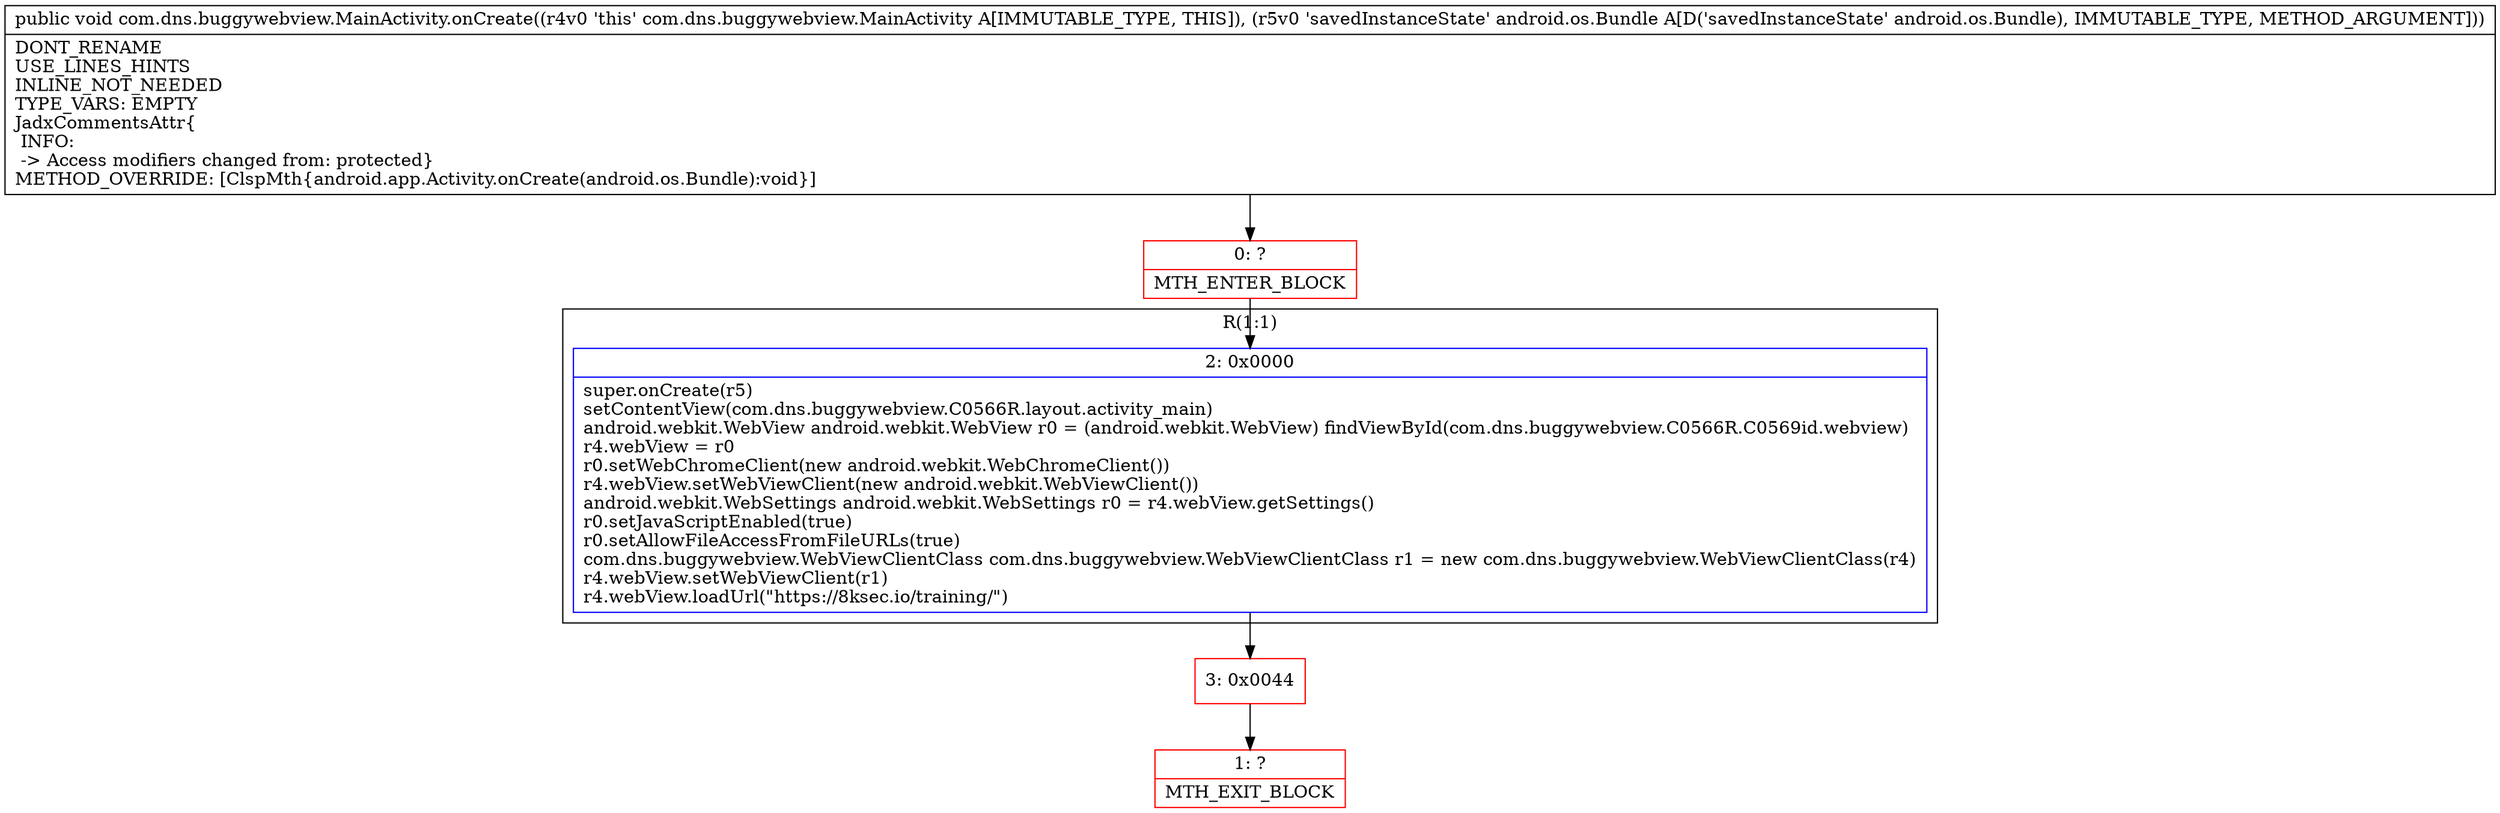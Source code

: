digraph "CFG forcom.dns.buggywebview.MainActivity.onCreate(Landroid\/os\/Bundle;)V" {
subgraph cluster_Region_588012730 {
label = "R(1:1)";
node [shape=record,color=blue];
Node_2 [shape=record,label="{2\:\ 0x0000|super.onCreate(r5)\lsetContentView(com.dns.buggywebview.C0566R.layout.activity_main)\landroid.webkit.WebView android.webkit.WebView r0 = (android.webkit.WebView) findViewById(com.dns.buggywebview.C0566R.C0569id.webview)\lr4.webView = r0\lr0.setWebChromeClient(new android.webkit.WebChromeClient())\lr4.webView.setWebViewClient(new android.webkit.WebViewClient())\landroid.webkit.WebSettings android.webkit.WebSettings r0 = r4.webView.getSettings()\lr0.setJavaScriptEnabled(true)\lr0.setAllowFileAccessFromFileURLs(true)\lcom.dns.buggywebview.WebViewClientClass com.dns.buggywebview.WebViewClientClass r1 = new com.dns.buggywebview.WebViewClientClass(r4)\lr4.webView.setWebViewClient(r1)\lr4.webView.loadUrl(\"https:\/\/8ksec.io\/training\/\")\l}"];
}
Node_0 [shape=record,color=red,label="{0\:\ ?|MTH_ENTER_BLOCK\l}"];
Node_3 [shape=record,color=red,label="{3\:\ 0x0044}"];
Node_1 [shape=record,color=red,label="{1\:\ ?|MTH_EXIT_BLOCK\l}"];
MethodNode[shape=record,label="{public void com.dns.buggywebview.MainActivity.onCreate((r4v0 'this' com.dns.buggywebview.MainActivity A[IMMUTABLE_TYPE, THIS]), (r5v0 'savedInstanceState' android.os.Bundle A[D('savedInstanceState' android.os.Bundle), IMMUTABLE_TYPE, METHOD_ARGUMENT]))  | DONT_RENAME\lUSE_LINES_HINTS\lINLINE_NOT_NEEDED\lTYPE_VARS: EMPTY\lJadxCommentsAttr\{\l INFO: \l \-\> Access modifiers changed from: protected\}\lMETHOD_OVERRIDE: [ClspMth\{android.app.Activity.onCreate(android.os.Bundle):void\}]\l}"];
MethodNode -> Node_0;Node_2 -> Node_3;
Node_0 -> Node_2;
Node_3 -> Node_1;
}

